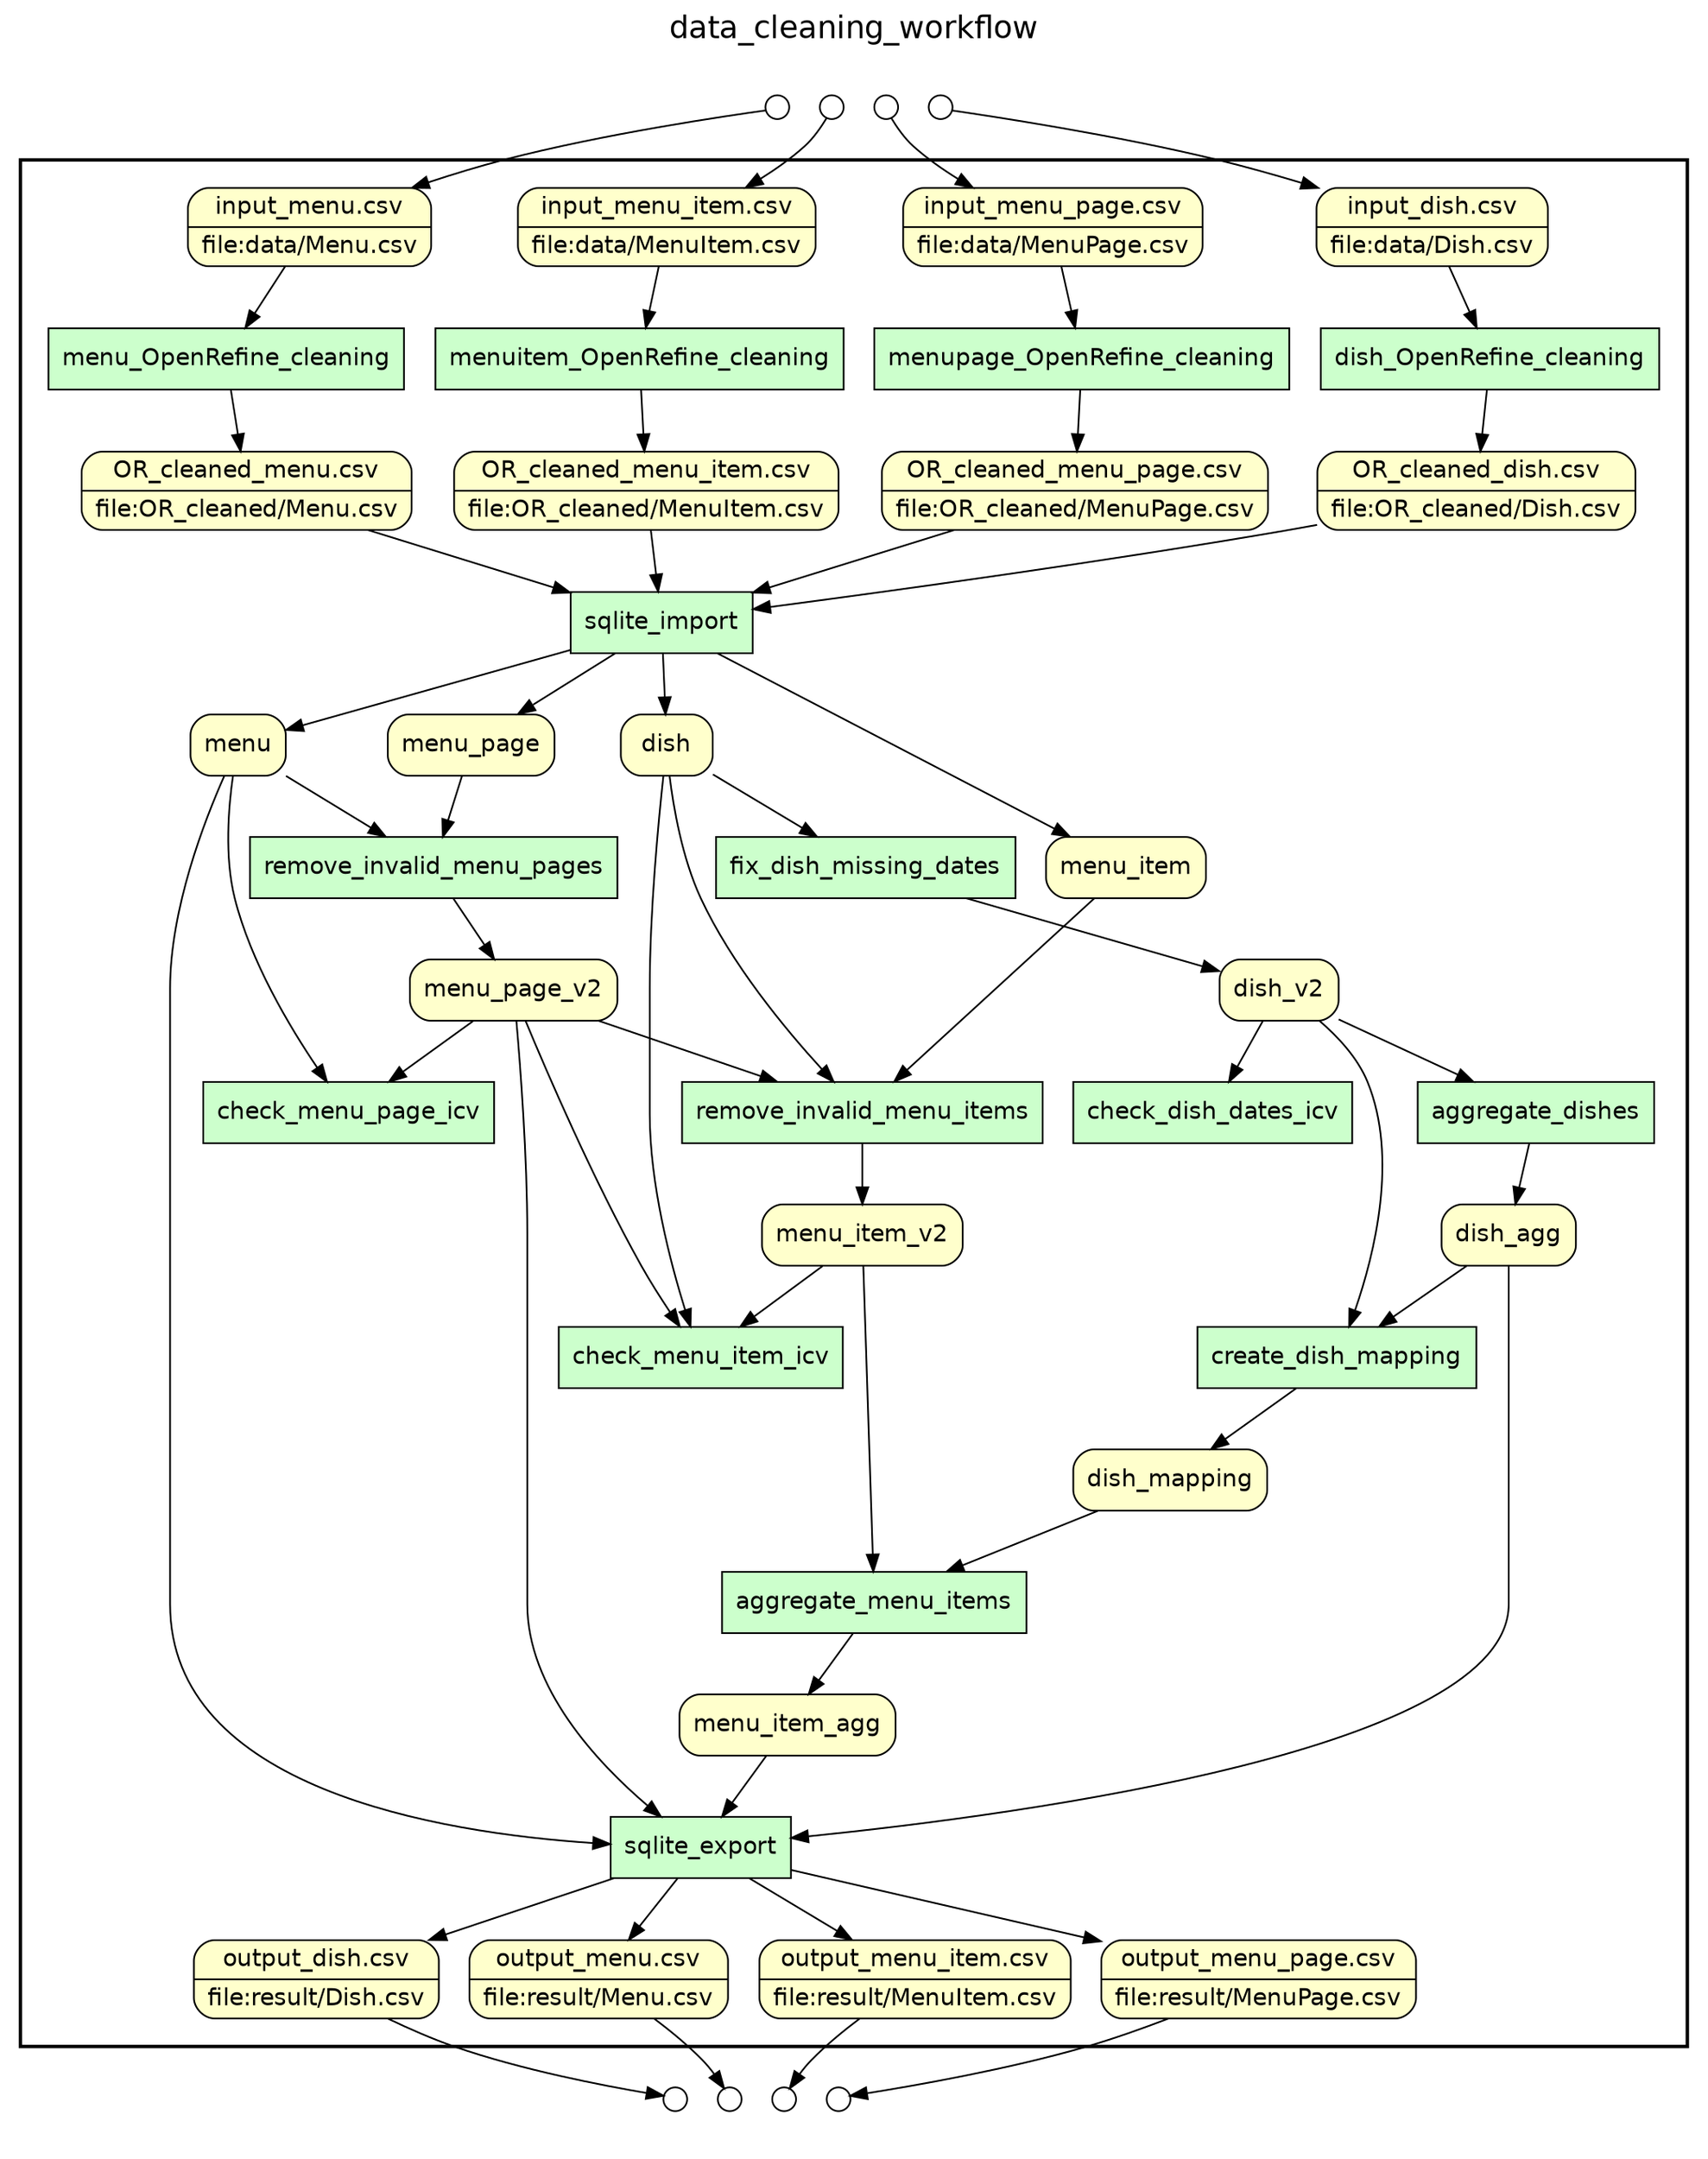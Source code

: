 digraph Workflow {
rankdir=TB
fontname=Helvetica; fontsize=18; labelloc=t
label=data_cleaning_workflow
subgraph cluster_workflow_box_outer { label=""; color=black; penwidth=2
subgraph cluster_workflow_box_inner { label=""; penwidth=0
node[shape=box style=filled fillcolor="#CCFFCC" peripheries=1 fontname=Helvetica]
dish_OpenRefine_cleaning
menupage_OpenRefine_cleaning
menuitem_OpenRefine_cleaning
menu_OpenRefine_cleaning
sqlite_import
sqlite_export
remove_invalid_menu_pages
remove_invalid_menu_items
check_menu_item_icv
check_menu_page_icv
fix_dish_missing_dates
check_dish_dates_icv
aggregate_dishes
create_dish_mapping
aggregate_menu_items
node[shape=box style="rounded,filled" fillcolor="#FFFFCC" peripheries=1 fontname=Helvetica]
"output_dish.csv" [shape=record rankdir=LR label="{<f0> output_dish.csv |<f1> file\:result/Dish.csv}"];
"output_menu.csv" [shape=record rankdir=LR label="{<f0> output_menu.csv |<f1> file\:result/Menu.csv}"];
"output_menu_item.csv" [shape=record rankdir=LR label="{<f0> output_menu_item.csv |<f1> file\:result/MenuItem.csv}"];
"output_menu_page.csv" [shape=record rankdir=LR label="{<f0> output_menu_page.csv |<f1> file\:result/MenuPage.csv}"];
"input_dish.csv" [shape=record rankdir=LR label="{<f0> input_dish.csv |<f1> file\:data/Dish.csv}"];
"input_menu_page.csv" [shape=record rankdir=LR label="{<f0> input_menu_page.csv |<f1> file\:data/MenuPage.csv}"];
"input_menu_item.csv" [shape=record rankdir=LR label="{<f0> input_menu_item.csv |<f1> file\:data/MenuItem.csv}"];
"input_menu.csv" [shape=record rankdir=LR label="{<f0> input_menu.csv |<f1> file\:data/Menu.csv}"];
"OR_cleaned_dish.csv" [shape=record rankdir=LR label="{<f0> OR_cleaned_dish.csv |<f1> file\:OR_cleaned/Dish.csv}"];
"OR_cleaned_menu.csv" [shape=record rankdir=LR label="{<f0> OR_cleaned_menu.csv |<f1> file\:OR_cleaned/Menu.csv}"];
"OR_cleaned_menu_item.csv" [shape=record rankdir=LR label="{<f0> OR_cleaned_menu_item.csv |<f1> file\:OR_cleaned/MenuItem.csv}"];
"OR_cleaned_menu_page.csv" [shape=record rankdir=LR label="{<f0> OR_cleaned_menu_page.csv |<f1> file\:OR_cleaned/MenuPage.csv}"];
dish_agg
menu
menu_item_agg
menu_page_v2
menu_page
menu_item
dish
menu_item_v2
dish_v2
dish_mapping
node[shape=box style="rounded,filled" fillcolor="#FCFCFC" peripheries=1 fontname=Helvetica]
dish_OpenRefine_cleaning -> "OR_cleaned_dish.csv"
"input_dish.csv" -> dish_OpenRefine_cleaning
menupage_OpenRefine_cleaning -> "OR_cleaned_menu_page.csv"
"input_menu_page.csv" -> menupage_OpenRefine_cleaning
menuitem_OpenRefine_cleaning -> "OR_cleaned_menu_item.csv"
"input_menu_item.csv" -> menuitem_OpenRefine_cleaning
menu_OpenRefine_cleaning -> "OR_cleaned_menu.csv"
"input_menu.csv" -> menu_OpenRefine_cleaning
sqlite_import -> dish
sqlite_import -> menu
sqlite_import -> menu_item
sqlite_import -> menu_page
"OR_cleaned_dish.csv" -> sqlite_import
"OR_cleaned_menu.csv" -> sqlite_import
"OR_cleaned_menu_item.csv" -> sqlite_import
"OR_cleaned_menu_page.csv" -> sqlite_import
sqlite_export -> "output_dish.csv"
sqlite_export -> "output_menu.csv"
sqlite_export -> "output_menu_item.csv"
sqlite_export -> "output_menu_page.csv"
dish_agg -> sqlite_export
menu -> sqlite_export
menu_item_agg -> sqlite_export
menu_page_v2 -> sqlite_export
remove_invalid_menu_pages -> menu_page_v2
menu_page -> remove_invalid_menu_pages
menu -> remove_invalid_menu_pages
remove_invalid_menu_items -> menu_item_v2
menu_item -> remove_invalid_menu_items
dish -> remove_invalid_menu_items
menu_page_v2 -> remove_invalid_menu_items
menu_item_v2 -> check_menu_item_icv
dish -> check_menu_item_icv
menu_page_v2 -> check_menu_item_icv
menu_page_v2 -> check_menu_page_icv
menu -> check_menu_page_icv
fix_dish_missing_dates -> dish_v2
dish -> fix_dish_missing_dates
dish_v2 -> check_dish_dates_icv
aggregate_dishes -> dish_agg
dish_v2 -> aggregate_dishes
create_dish_mapping -> dish_mapping
dish_v2 -> create_dish_mapping
dish_agg -> create_dish_mapping
aggregate_menu_items -> menu_item_agg
menu_item_v2 -> aggregate_menu_items
dish_mapping -> aggregate_menu_items
}}
subgraph cluster_input_ports_group_outer { label=""; penwidth=0
subgraph cluster_input_ports_group_inner { label=""; penwidth=0
node[shape=circle style="rounded,filled" fillcolor="#FFFFFF" peripheries=1 fontname=Helvetica width=0.2]
"input_dish.csv_input_port" [label=""]
"input_menu.csv_input_port" [label=""]
"input_menu_item.csv_input_port" [label=""]
"input_menu_page.csv_input_port" [label=""]
}}
subgraph cluster_output_ports_group_outer { label=""; penwidth=0
subgraph cluster_output_ports_group_inner { label=""; penwidth=0
node[shape=circle style="rounded,filled" fillcolor="#FFFFFF" peripheries=1 fontname=Helvetica width=0.2]
"output_dish.csv_output_port" [label=""]
"output_menu.csv_output_port" [label=""]
"output_menu_item.csv_output_port" [label=""]
"output_menu_page.csv_output_port" [label=""]
}}
"input_dish.csv_input_port" -> "input_dish.csv"
"input_menu.csv_input_port" -> "input_menu.csv"
"input_menu_item.csv_input_port" -> "input_menu_item.csv"
"input_menu_page.csv_input_port" -> "input_menu_page.csv"
"output_dish.csv" -> "output_dish.csv_output_port"
"output_menu.csv" -> "output_menu.csv_output_port"
"output_menu_item.csv" -> "output_menu_item.csv_output_port"
"output_menu_page.csv" -> "output_menu_page.csv_output_port"
}
